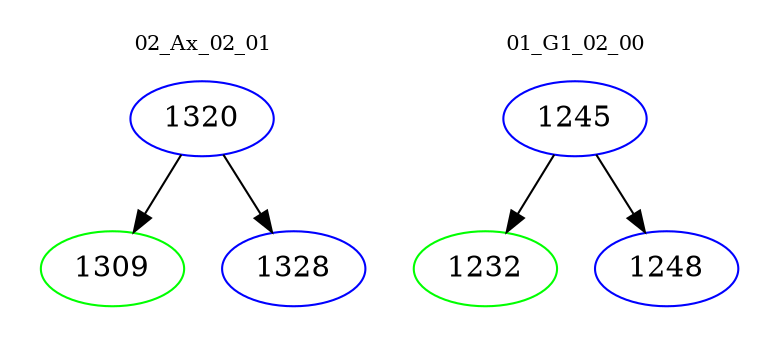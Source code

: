 digraph{
subgraph cluster_0 {
color = white
label = "02_Ax_02_01";
fontsize=10;
T0_1320 [label="1320", color="blue"]
T0_1320 -> T0_1309 [color="black"]
T0_1309 [label="1309", color="green"]
T0_1320 -> T0_1328 [color="black"]
T0_1328 [label="1328", color="blue"]
}
subgraph cluster_1 {
color = white
label = "01_G1_02_00";
fontsize=10;
T1_1245 [label="1245", color="blue"]
T1_1245 -> T1_1232 [color="black"]
T1_1232 [label="1232", color="green"]
T1_1245 -> T1_1248 [color="black"]
T1_1248 [label="1248", color="blue"]
}
}

